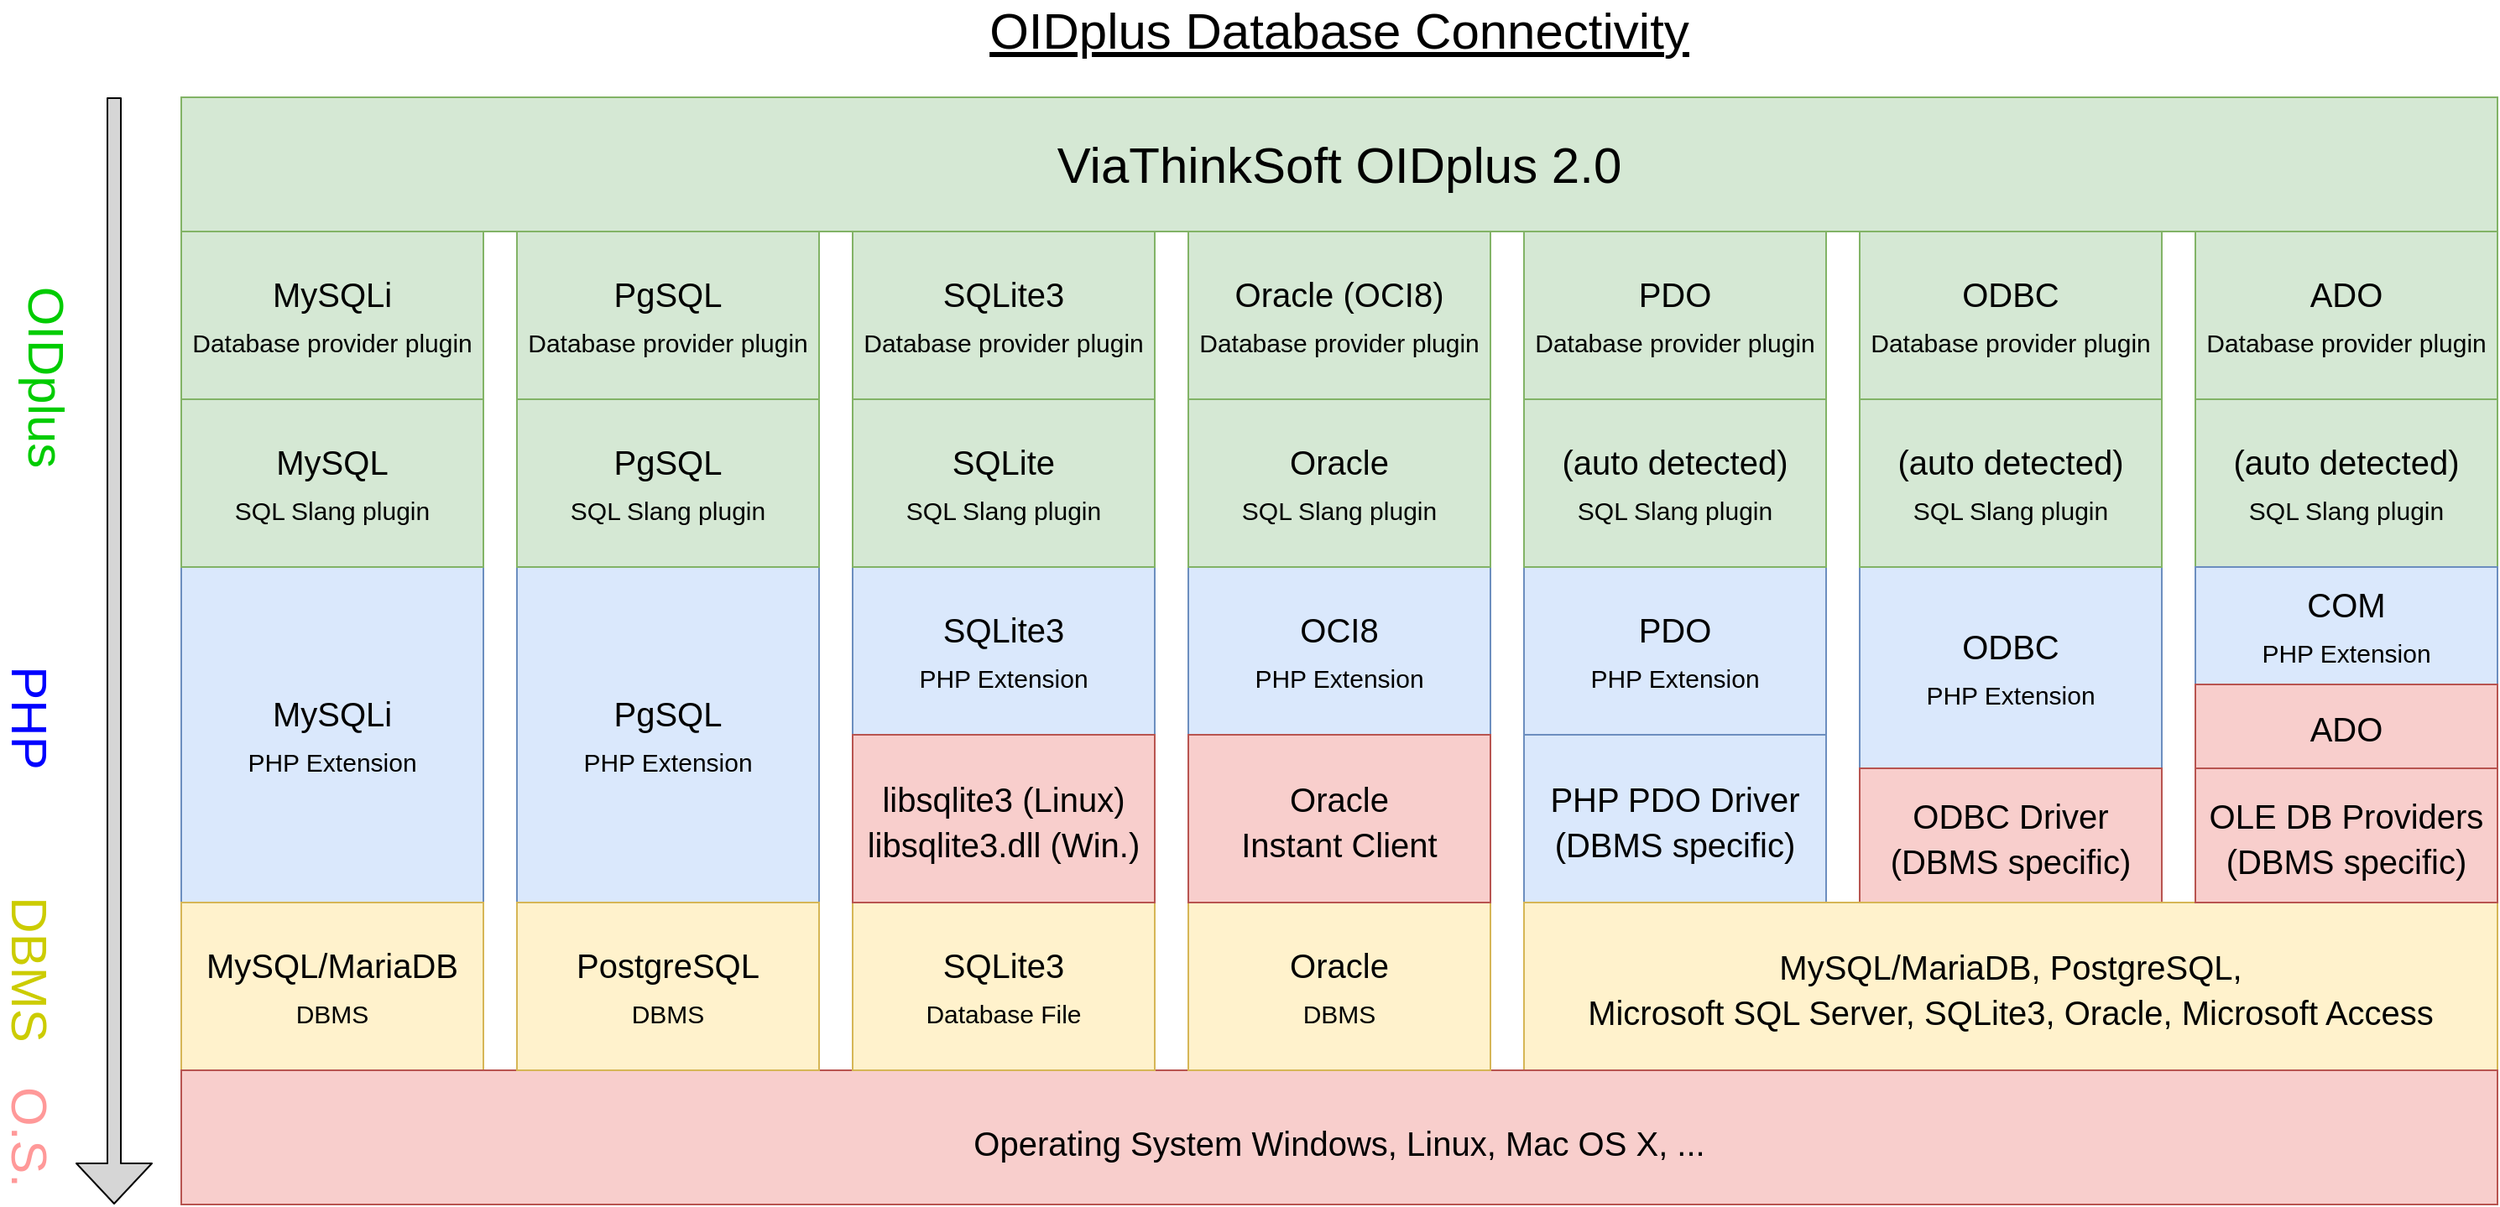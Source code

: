 <mxfile version="21.1.4" type="device">
  <diagram id="-CuTGTWnEKNFAuos6sQm" name="Page-1">
    <mxGraphModel dx="1272" dy="607" grid="1" gridSize="10" guides="1" tooltips="1" connect="1" arrows="1" fold="1" page="1" pageScale="1" pageWidth="827" pageHeight="1169" math="0" shadow="0">
      <root>
        <mxCell id="0" />
        <mxCell id="1" parent="0" />
        <mxCell id="rkxFK2iF5i7AjHGrBCSy-1" value="ViaThinkSoft OIDplus 2.0" style="rounded=0;whiteSpace=wrap;html=1;fontSize=30;fillColor=#d5e8d4;strokeColor=#82b366;shadow=0;" parent="1" vertex="1">
          <mxGeometry x="170" y="130" width="1380" height="80" as="geometry" />
        </mxCell>
        <mxCell id="rkxFK2iF5i7AjHGrBCSy-2" value="&lt;p style=&quot;line-height: 80%;&quot;&gt;&lt;font&gt;&lt;span style=&quot;font-size: 20px&quot;&gt;MySQLi&lt;/span&gt;&lt;br&gt;&lt;font style=&quot;font-size: 15px&quot;&gt;Database provider plugin&lt;/font&gt;&lt;/font&gt;&lt;/p&gt;" style="rounded=0;whiteSpace=wrap;html=1;fontSize=30;fillColor=#d5e8d4;strokeColor=#82b366;shadow=0;" parent="1" vertex="1">
          <mxGeometry x="170" y="210" width="180" height="100" as="geometry" />
        </mxCell>
        <mxCell id="rkxFK2iF5i7AjHGrBCSy-7" value="&lt;p style=&quot;line-height: 80%;&quot;&gt;&lt;font style=&quot;font-size: 20px&quot;&gt;PDO&lt;br&gt;&lt;span style=&quot;font-size: 15px&quot;&gt;Database provider plugin&lt;/span&gt;&lt;br&gt;&lt;/font&gt;&lt;/p&gt;" style="rounded=0;whiteSpace=wrap;html=1;fontSize=30;fillColor=#d5e8d4;strokeColor=#82b366;shadow=0;" parent="1" vertex="1">
          <mxGeometry x="970" y="210" width="180" height="100" as="geometry" />
        </mxCell>
        <mxCell id="rkxFK2iF5i7AjHGrBCSy-8" value="&lt;p style=&quot;line-height: 80%;&quot;&gt;&lt;font style=&quot;font-size: 20px&quot;&gt;ODBC&lt;br&gt;&lt;span style=&quot;font-size: 15px&quot;&gt;Database provider plugin&lt;/span&gt;&lt;br&gt;&lt;/font&gt;&lt;/p&gt;" style="rounded=0;whiteSpace=wrap;html=1;fontSize=30;fillColor=#d5e8d4;strokeColor=#82b366;shadow=0;" parent="1" vertex="1">
          <mxGeometry x="1170" y="210" width="180" height="100" as="geometry" />
        </mxCell>
        <mxCell id="rkxFK2iF5i7AjHGrBCSy-9" value="&lt;p style=&quot;line-height: 80%;&quot;&gt;&lt;span style=&quot;font-size: 20px;&quot;&gt;MySQLi&lt;/span&gt;&lt;br&gt;&lt;font style=&quot;font-size: 15px;&quot;&gt;PHP Extension&lt;/font&gt;&lt;/p&gt;" style="rounded=0;whiteSpace=wrap;html=1;fontSize=30;fillColor=#dae8fc;strokeColor=#6c8ebf;shadow=0;" parent="1" vertex="1">
          <mxGeometry x="170" y="410" width="180" height="200" as="geometry" />
        </mxCell>
        <mxCell id="rkxFK2iF5i7AjHGrBCSy-10" value="&lt;p style=&quot;line-height: 80%;&quot;&gt;&lt;span style=&quot;font-size: 20px;&quot;&gt;PDO&lt;/span&gt;&lt;br&gt;&lt;font style=&quot;font-size: 15px;&quot;&gt;PHP Extension&lt;/font&gt;&lt;/p&gt;" style="rounded=0;whiteSpace=wrap;html=1;fontSize=30;fillColor=#dae8fc;strokeColor=#6c8ebf;shadow=0;" parent="1" vertex="1">
          <mxGeometry x="970" y="410" width="180" height="100" as="geometry" />
        </mxCell>
        <mxCell id="rkxFK2iF5i7AjHGrBCSy-11" value="&lt;p style=&quot;line-height: 80%;&quot;&gt;&lt;span style=&quot;font-size: 20px;&quot;&gt;ODBC&lt;/span&gt;&lt;br&gt;&lt;font style=&quot;font-size: 15px;&quot;&gt;PHP Extension&lt;/font&gt;&lt;/p&gt;" style="rounded=0;whiteSpace=wrap;html=1;fontSize=30;fillColor=#dae8fc;strokeColor=#6c8ebf;shadow=0;" parent="1" vertex="1">
          <mxGeometry x="1170" y="410" width="180" height="120" as="geometry" />
        </mxCell>
        <mxCell id="rkxFK2iF5i7AjHGrBCSy-12" value="&lt;p style=&quot;line-height: 80%;&quot;&gt;&lt;span style=&quot;font-size: 20px&quot;&gt;PHP PDO Driver&lt;br&gt;(DBMS specific)&lt;br&gt;&lt;/span&gt;&lt;/p&gt;" style="rounded=0;whiteSpace=wrap;html=1;fontSize=30;fillColor=#dae8fc;strokeColor=#6c8ebf;shadow=0;" parent="1" vertex="1">
          <mxGeometry x="970" y="510" width="180" height="100" as="geometry" />
        </mxCell>
        <mxCell id="rkxFK2iF5i7AjHGrBCSy-13" value="&lt;p style=&quot;line-height: 80%;&quot;&gt;&lt;span style=&quot;font-size: 20px&quot;&gt;ODBC Driver&lt;br&gt;&lt;/span&gt;&lt;span style=&quot;font-size: 20px&quot;&gt;(DBMS specific)&lt;/span&gt;&lt;span style=&quot;font-size: 20px&quot;&gt;&lt;br&gt;&lt;/span&gt;&lt;/p&gt;" style="rounded=0;whiteSpace=wrap;html=1;fontSize=30;fillColor=#f8cecc;strokeColor=#b85450;shadow=0;" parent="1" vertex="1">
          <mxGeometry x="1170" y="530" width="180" height="80" as="geometry" />
        </mxCell>
        <mxCell id="rkxFK2iF5i7AjHGrBCSy-14" value="&lt;p style=&quot;line-height: 80%;&quot;&gt;&lt;span style=&quot;font-size: 20px;&quot;&gt;MySQL/MariaDB&lt;/span&gt;&lt;br&gt;&lt;font style=&quot;font-size: 15px;&quot;&gt;DBMS&lt;/font&gt;&lt;/p&gt;" style="rounded=0;whiteSpace=wrap;html=1;fontSize=30;fillColor=#fff2cc;strokeColor=#d6b656;shadow=0;" parent="1" vertex="1">
          <mxGeometry x="170" y="610" width="180" height="100" as="geometry" />
        </mxCell>
        <mxCell id="rkxFK2iF5i7AjHGrBCSy-16" value="" style="shape=flexArrow;endArrow=classic;html=1;fontSize=30;endWidth=36;endSize=7.67;width=8;shadow=0;fillColor=#D6D6D6;" parent="1" edge="1">
          <mxGeometry width="50" height="50" relative="1" as="geometry">
            <mxPoint x="130" y="130" as="sourcePoint" />
            <mxPoint x="130" y="790" as="targetPoint" />
          </mxGeometry>
        </mxCell>
        <mxCell id="rkxFK2iF5i7AjHGrBCSy-17" value="OIDplus" style="text;html=1;strokeColor=none;fillColor=none;align=center;verticalAlign=middle;whiteSpace=wrap;rounded=0;fontSize=30;rotation=90;direction=east;fontColor=#00CC00;shadow=0;" parent="1" vertex="1">
          <mxGeometry x="70" y="287" width="40" height="20" as="geometry" />
        </mxCell>
        <mxCell id="rkxFK2iF5i7AjHGrBCSy-19" value="DBMS" style="text;html=1;strokeColor=none;fillColor=none;align=center;verticalAlign=middle;whiteSpace=wrap;rounded=0;fontSize=30;rotation=90;direction=east;fontColor=#CCCC00;shadow=0;" parent="1" vertex="1">
          <mxGeometry x="30" y="640" width="100" height="20" as="geometry" />
        </mxCell>
        <mxCell id="rkxFK2iF5i7AjHGrBCSy-20" value="PHP" style="text;html=1;strokeColor=none;fillColor=none;align=center;verticalAlign=middle;whiteSpace=wrap;rounded=0;fontSize=30;rotation=90;direction=east;fontColor=#0000FF;shadow=0;" parent="1" vertex="1">
          <mxGeometry x="60" y="490" width="40" height="20" as="geometry" />
        </mxCell>
        <mxCell id="rkxFK2iF5i7AjHGrBCSy-22" value="OIDplus Database Connectivity" style="text;html=1;strokeColor=none;fillColor=none;align=center;verticalAlign=middle;whiteSpace=wrap;rounded=0;fontSize=30;fontStyle=4;shadow=0;" parent="1" vertex="1">
          <mxGeometry x="180" y="80" width="1360" height="20" as="geometry" />
        </mxCell>
        <mxCell id="aevjvMxUrnnEDrcyBwDK-1" value="&lt;p style=&quot;line-height: 80%;&quot;&gt;&lt;span style=&quot;font-size: 20px&quot;&gt;MySQL/MariaDB, PostgreSQL,&lt;br&gt;Microsoft SQL Server, SQLite3, Oracle, Microsoft Access&lt;/span&gt;&lt;/p&gt;" style="rounded=0;whiteSpace=wrap;html=1;fontSize=30;fillColor=#fff2cc;strokeColor=#d6b656;shadow=0;" parent="1" vertex="1">
          <mxGeometry x="970" y="610" width="580" height="100" as="geometry" />
        </mxCell>
        <mxCell id="ppWasWMKm3SrtxTAx-Xf-1" value="&lt;span style=&quot;font-size: 20px&quot;&gt;Operating System Windows, Linux, Mac OS X, ...&lt;br&gt;&lt;/span&gt;" style="rounded=0;whiteSpace=wrap;html=1;fontSize=30;fillColor=#f8cecc;strokeColor=#b85450;shadow=0;" parent="1" vertex="1">
          <mxGeometry x="170" y="710" width="1380" height="80" as="geometry" />
        </mxCell>
        <mxCell id="ppWasWMKm3SrtxTAx-Xf-2" value="O.S." style="text;html=1;strokeColor=none;fillColor=none;align=center;verticalAlign=middle;whiteSpace=wrap;rounded=0;fontSize=30;rotation=90;direction=east;fontColor=#FF9999;shadow=0;" parent="1" vertex="1">
          <mxGeometry x="45" y="740" width="70" height="20" as="geometry" />
        </mxCell>
        <mxCell id="ppWasWMKm3SrtxTAx-Xf-5" value="&lt;p style=&quot;line-height: 80%;&quot;&gt;&lt;font style=&quot;font-size: 20px&quot;&gt;PgSQL&lt;br&gt;&lt;span style=&quot;font-size: 15px&quot;&gt;Database provider plugin&lt;/span&gt;&lt;br&gt;&lt;/font&gt;&lt;/p&gt;" style="rounded=0;whiteSpace=wrap;html=1;fontSize=30;fillColor=#d5e8d4;strokeColor=#82b366;shadow=0;" parent="1" vertex="1">
          <mxGeometry x="370" y="210" width="180" height="100" as="geometry" />
        </mxCell>
        <mxCell id="ppWasWMKm3SrtxTAx-Xf-6" value="&lt;p style=&quot;line-height: 80%;&quot;&gt;&lt;span style=&quot;font-size: 20px;&quot;&gt;PgSQL&lt;/span&gt;&lt;br&gt;&lt;font style=&quot;font-size: 15px;&quot;&gt;PHP Extension&lt;/font&gt;&lt;/p&gt;" style="rounded=0;whiteSpace=wrap;html=1;fontSize=30;fillColor=#dae8fc;strokeColor=#6c8ebf;shadow=0;" parent="1" vertex="1">
          <mxGeometry x="370" y="410" width="180" height="200" as="geometry" />
        </mxCell>
        <mxCell id="ppWasWMKm3SrtxTAx-Xf-7" value="&lt;p style=&quot;line-height: 80%;&quot;&gt;&lt;span style=&quot;font-size: 20px;&quot;&gt;PostgreSQL&lt;/span&gt;&lt;br&gt;&lt;font style=&quot;font-size: 15px;&quot;&gt;DBMS&lt;/font&gt;&lt;/p&gt;" style="rounded=0;whiteSpace=wrap;html=1;fontSize=30;fillColor=#fff2cc;strokeColor=#d6b656;shadow=0;" parent="1" vertex="1">
          <mxGeometry x="370" y="610" width="180" height="100" as="geometry" />
        </mxCell>
        <mxCell id="Vv7ANgLEg7CVrzUhQt1U-1" value="&lt;p style=&quot;line-height: 80%;&quot;&gt;&lt;font style=&quot;font-size: 20px&quot;&gt;SQLite3&lt;br&gt;&lt;span style=&quot;font-size: 15px&quot;&gt;Database provider plugin&lt;/span&gt;&lt;br&gt;&lt;/font&gt;&lt;/p&gt;" style="rounded=0;whiteSpace=wrap;html=1;fontSize=30;fillColor=#d5e8d4;strokeColor=#82b366;shadow=0;" parent="1" vertex="1">
          <mxGeometry x="570" y="210" width="180" height="100" as="geometry" />
        </mxCell>
        <mxCell id="Vv7ANgLEg7CVrzUhQt1U-2" value="&lt;p style=&quot;line-height: 80%;&quot;&gt;&lt;span style=&quot;font-size: 20px;&quot;&gt;SQLite3&lt;/span&gt;&lt;br&gt;&lt;font style=&quot;font-size: 15px;&quot;&gt;PHP Extension&lt;/font&gt;&lt;/p&gt;" style="rounded=0;whiteSpace=wrap;html=1;fontSize=30;fillColor=#dae8fc;strokeColor=#6c8ebf;shadow=0;" parent="1" vertex="1">
          <mxGeometry x="570" y="410" width="180" height="100" as="geometry" />
        </mxCell>
        <mxCell id="Vv7ANgLEg7CVrzUhQt1U-3" value="&lt;p style=&quot;line-height: 80%;&quot;&gt;&lt;span style=&quot;font-size: 20px;&quot;&gt;SQLite3&lt;/span&gt;&lt;br&gt;&lt;font style=&quot;font-size: 15px;&quot;&gt;Database File&lt;/font&gt;&lt;/p&gt;" style="rounded=0;whiteSpace=wrap;html=1;fontSize=30;fillColor=#fff2cc;strokeColor=#d6b656;shadow=0;" parent="1" vertex="1">
          <mxGeometry x="570" y="610" width="180" height="100" as="geometry" />
        </mxCell>
        <mxCell id="Vv7ANgLEg7CVrzUhQt1U-4" value="&lt;p style=&quot;line-height: 80%;&quot;&gt;&lt;span style=&quot;font-size: 20px&quot;&gt;libsqlite3 (Linux)&lt;br&gt;libsqlite3.dll (Win.)&lt;br&gt;&lt;/span&gt;&lt;/p&gt;" style="rounded=0;whiteSpace=wrap;html=1;fontSize=30;fillColor=#f8cecc;strokeColor=#b85450;shadow=0;" parent="1" vertex="1">
          <mxGeometry x="570" y="510" width="180" height="100" as="geometry" />
        </mxCell>
        <mxCell id="InTzqCeOYvt8oBhlNlMZ-1" value="&lt;p style=&quot;line-height: 80%;&quot;&gt;&lt;font style=&quot;font-size: 20px&quot;&gt;MySQL&lt;br&gt;&lt;span style=&quot;font-size: 15px&quot;&gt;SQL Slang plugin&lt;/span&gt;&lt;br&gt;&lt;/font&gt;&lt;/p&gt;" style="rounded=0;whiteSpace=wrap;html=1;fontSize=30;fillColor=#d5e8d4;strokeColor=#82b366;shadow=0;" parent="1" vertex="1">
          <mxGeometry x="170" y="310" width="180" height="100" as="geometry" />
        </mxCell>
        <mxCell id="InTzqCeOYvt8oBhlNlMZ-2" value="&lt;p style=&quot;line-height: 80%;&quot;&gt;&lt;font style=&quot;font-size: 20px&quot;&gt;PgSQL&lt;br&gt;&lt;span style=&quot;font-size: 15px&quot;&gt;SQL Slang plugin&lt;/span&gt;&lt;br&gt;&lt;/font&gt;&lt;/p&gt;" style="rounded=0;whiteSpace=wrap;html=1;fontSize=30;fillColor=#d5e8d4;strokeColor=#82b366;shadow=0;" parent="1" vertex="1">
          <mxGeometry x="370" y="310" width="180" height="100" as="geometry" />
        </mxCell>
        <mxCell id="InTzqCeOYvt8oBhlNlMZ-3" value="&lt;p style=&quot;line-height: 80%;&quot;&gt;&lt;font style=&quot;font-size: 20px&quot;&gt;SQLite&lt;br&gt;&lt;span style=&quot;font-size: 15px&quot;&gt;SQL Slang plugin&lt;/span&gt;&lt;br&gt;&lt;/font&gt;&lt;/p&gt;" style="rounded=0;whiteSpace=wrap;html=1;fontSize=30;fillColor=#d5e8d4;strokeColor=#82b366;shadow=0;" parent="1" vertex="1">
          <mxGeometry x="570" y="310" width="180" height="100" as="geometry" />
        </mxCell>
        <mxCell id="InTzqCeOYvt8oBhlNlMZ-4" value="&lt;p style=&quot;line-height: 80%;&quot;&gt;&lt;font style=&quot;&quot;&gt;&lt;span style=&quot;font-size: 20px;&quot;&gt;(auto detected)&lt;/span&gt;&lt;br style=&quot;border-color: var(--border-color);&quot;&gt;&lt;font style=&quot;font-size: 15px;&quot;&gt;SQL Slang plugin&lt;/font&gt;&lt;br&gt;&lt;/font&gt;&lt;/p&gt;" style="rounded=0;whiteSpace=wrap;html=1;fontSize=30;fillColor=#d5e8d4;strokeColor=#82b366;shadow=0;" parent="1" vertex="1">
          <mxGeometry x="970" y="310" width="180" height="100" as="geometry" />
        </mxCell>
        <mxCell id="InTzqCeOYvt8oBhlNlMZ-5" value="&lt;p style=&quot;line-height: 80%;&quot;&gt;&lt;font style=&quot;font-size: 20px&quot;&gt;(auto detected)&lt;br style=&quot;border-color: var(--border-color); font-size: 30px;&quot;&gt;&lt;font style=&quot;border-color: var(--border-color); font-size: 15px;&quot;&gt;SQL Slang plugin&lt;/font&gt;&lt;br&gt;&lt;/font&gt;&lt;/p&gt;" style="rounded=0;whiteSpace=wrap;html=1;fontSize=30;fillColor=#d5e8d4;strokeColor=#82b366;shadow=0;" parent="1" vertex="1">
          <mxGeometry x="1170" y="310" width="180" height="100" as="geometry" />
        </mxCell>
        <mxCell id="KJECWvd8K1PhkzWFOMBU-1" value="&lt;p style=&quot;line-height: 80%;&quot;&gt;&lt;font style=&quot;font-size: 20px&quot;&gt;Oracle (OCI8)&lt;br&gt;&lt;span style=&quot;font-size: 15px&quot;&gt;Database provider plugin&lt;/span&gt;&lt;br&gt;&lt;/font&gt;&lt;/p&gt;" style="rounded=0;whiteSpace=wrap;html=1;fontSize=30;fillColor=#d5e8d4;strokeColor=#82b366;shadow=0;" parent="1" vertex="1">
          <mxGeometry x="770" y="210" width="180" height="100" as="geometry" />
        </mxCell>
        <mxCell id="KJECWvd8K1PhkzWFOMBU-2" value="&lt;p style=&quot;line-height: 80%;&quot;&gt;&lt;span style=&quot;font-size: 20px;&quot;&gt;OCI8&lt;/span&gt;&lt;br&gt;&lt;font style=&quot;font-size: 15px;&quot;&gt;PHP Extension&lt;/font&gt;&lt;/p&gt;" style="rounded=0;whiteSpace=wrap;html=1;fontSize=30;fillColor=#dae8fc;strokeColor=#6c8ebf;shadow=0;" parent="1" vertex="1">
          <mxGeometry x="770" y="410" width="180" height="100" as="geometry" />
        </mxCell>
        <mxCell id="KJECWvd8K1PhkzWFOMBU-3" value="&lt;p style=&quot;line-height: 80%;&quot;&gt;&lt;span style=&quot;font-size: 20px;&quot;&gt;Oracle&lt;/span&gt;&lt;br&gt;&lt;font style=&quot;font-size: 15px;&quot;&gt;DBMS&lt;/font&gt;&lt;/p&gt;" style="rounded=0;whiteSpace=wrap;html=1;fontSize=30;fillColor=#fff2cc;strokeColor=#d6b656;shadow=0;" parent="1" vertex="1">
          <mxGeometry x="770" y="610" width="180" height="100" as="geometry" />
        </mxCell>
        <mxCell id="KJECWvd8K1PhkzWFOMBU-4" value="&lt;p style=&quot;line-height: 80%;&quot;&gt;&lt;span style=&quot;font-size: 20px&quot;&gt;Oracle&lt;br&gt;Instant Client&lt;/span&gt;&lt;/p&gt;" style="rounded=0;whiteSpace=wrap;html=1;fontSize=30;fillColor=#f8cecc;strokeColor=#b85450;shadow=0;" parent="1" vertex="1">
          <mxGeometry x="770" y="510" width="180" height="100" as="geometry" />
        </mxCell>
        <mxCell id="KJECWvd8K1PhkzWFOMBU-5" value="&lt;p style=&quot;line-height: 80%;&quot;&gt;&lt;font style=&quot;font-size: 20px&quot;&gt;Oracle&lt;br&gt;&lt;span style=&quot;font-size: 15px&quot;&gt;SQL Slang plugin&lt;/span&gt;&lt;br&gt;&lt;/font&gt;&lt;/p&gt;" style="rounded=0;whiteSpace=wrap;html=1;fontSize=30;fillColor=#d5e8d4;strokeColor=#82b366;shadow=0;" parent="1" vertex="1">
          <mxGeometry x="770" y="310" width="180" height="100" as="geometry" />
        </mxCell>
        <mxCell id="OQT0X5HdhIb7dxfhtFS0-1" value="&lt;p style=&quot;line-height: 80%;&quot;&gt;&lt;font style=&quot;font-size: 20px&quot;&gt;ADO&lt;br&gt;&lt;span style=&quot;font-size: 15px&quot;&gt;Database provider plugin&lt;/span&gt;&lt;br&gt;&lt;/font&gt;&lt;/p&gt;" style="rounded=0;whiteSpace=wrap;html=1;fontSize=30;fillColor=#d5e8d4;strokeColor=#82b366;shadow=0;" parent="1" vertex="1">
          <mxGeometry x="1370" y="210" width="180" height="100" as="geometry" />
        </mxCell>
        <mxCell id="OQT0X5HdhIb7dxfhtFS0-2" value="&lt;p style=&quot;line-height: 80%;&quot;&gt;&lt;font style=&quot;font-size: 20px&quot;&gt;(auto detected)&lt;br style=&quot;border-color: var(--border-color); font-size: 30px;&quot;&gt;&lt;font style=&quot;border-color: var(--border-color); font-size: 15px;&quot;&gt;SQL Slang plugin&lt;/font&gt;&lt;br&gt;&lt;/font&gt;&lt;/p&gt;" style="rounded=0;whiteSpace=wrap;html=1;fontSize=30;fillColor=#d5e8d4;strokeColor=#82b366;shadow=0;" parent="1" vertex="1">
          <mxGeometry x="1370" y="310" width="180" height="100" as="geometry" />
        </mxCell>
        <mxCell id="OQT0X5HdhIb7dxfhtFS0-3" value="&lt;p style=&quot;line-height: 80%;&quot;&gt;&lt;span style=&quot;font-size: 20px;&quot;&gt;COM&lt;/span&gt;&lt;br&gt;&lt;font style=&quot;font-size: 15px;&quot;&gt;PHP Extension&lt;/font&gt;&lt;/p&gt;" style="rounded=0;whiteSpace=wrap;html=1;fontSize=30;fillColor=#dae8fc;strokeColor=#6c8ebf;shadow=0;spacing=2;" parent="1" vertex="1">
          <mxGeometry x="1370" y="410" width="180" height="70" as="geometry" />
        </mxCell>
        <mxCell id="OQT0X5HdhIb7dxfhtFS0-4" value="&lt;p style=&quot;line-height: 80%;&quot;&gt;&lt;span style=&quot;font-size: 20px;&quot;&gt;OLE DB Providers&lt;br&gt;&lt;/span&gt;&lt;span style=&quot;font-size: 20px&quot;&gt;(DBMS specific)&lt;br&gt;&lt;/span&gt;&lt;/p&gt;" style="rounded=0;whiteSpace=wrap;html=1;fontSize=30;fillColor=#f8cecc;strokeColor=#b85450;shadow=0;" parent="1" vertex="1">
          <mxGeometry x="1370" y="530" width="180" height="80" as="geometry" />
        </mxCell>
        <mxCell id="OQT0X5HdhIb7dxfhtFS0-6" value="&lt;p style=&quot;line-height: 80%;&quot;&gt;&lt;span style=&quot;font-size: 20px&quot;&gt;ADO&lt;br&gt;&lt;/span&gt;&lt;/p&gt;" style="rounded=0;whiteSpace=wrap;html=1;fontSize=30;fillColor=#f8cecc;strokeColor=#b85450;shadow=0;" parent="1" vertex="1">
          <mxGeometry x="1370" y="480" width="180" height="50" as="geometry" />
        </mxCell>
      </root>
    </mxGraphModel>
  </diagram>
</mxfile>
